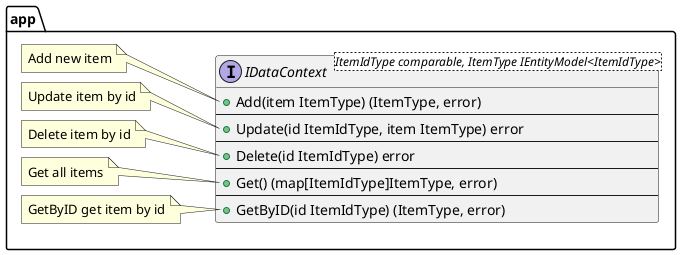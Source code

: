 @startuml IDataContext

package app {
    interface IDataContext<ItemIdType comparable, ItemType IEntityModel<ItemIdType>> {
        +Add(item ItemType) (ItemType, error)
        --
        +Update(id ItemIdType, item ItemType) error
        --
        +Delete(id ItemIdType) error
        --
        +Get() (map[ItemIdType]ItemType, error)
        --
        +GetByID(id ItemIdType) (ItemType, error)
    }

    note left of IDataContext::Add
        Add new item
    end note

    note left of IDataContext::Update
        Update item by id
    end note

    note left of IDataContext::Delete
        Delete item by id
    end note

    note left of IDataContext::Get
        Get all items
    end note

    note left of IDataContext::GetByID
        GetByID get item by id
    end note
}

@enduml